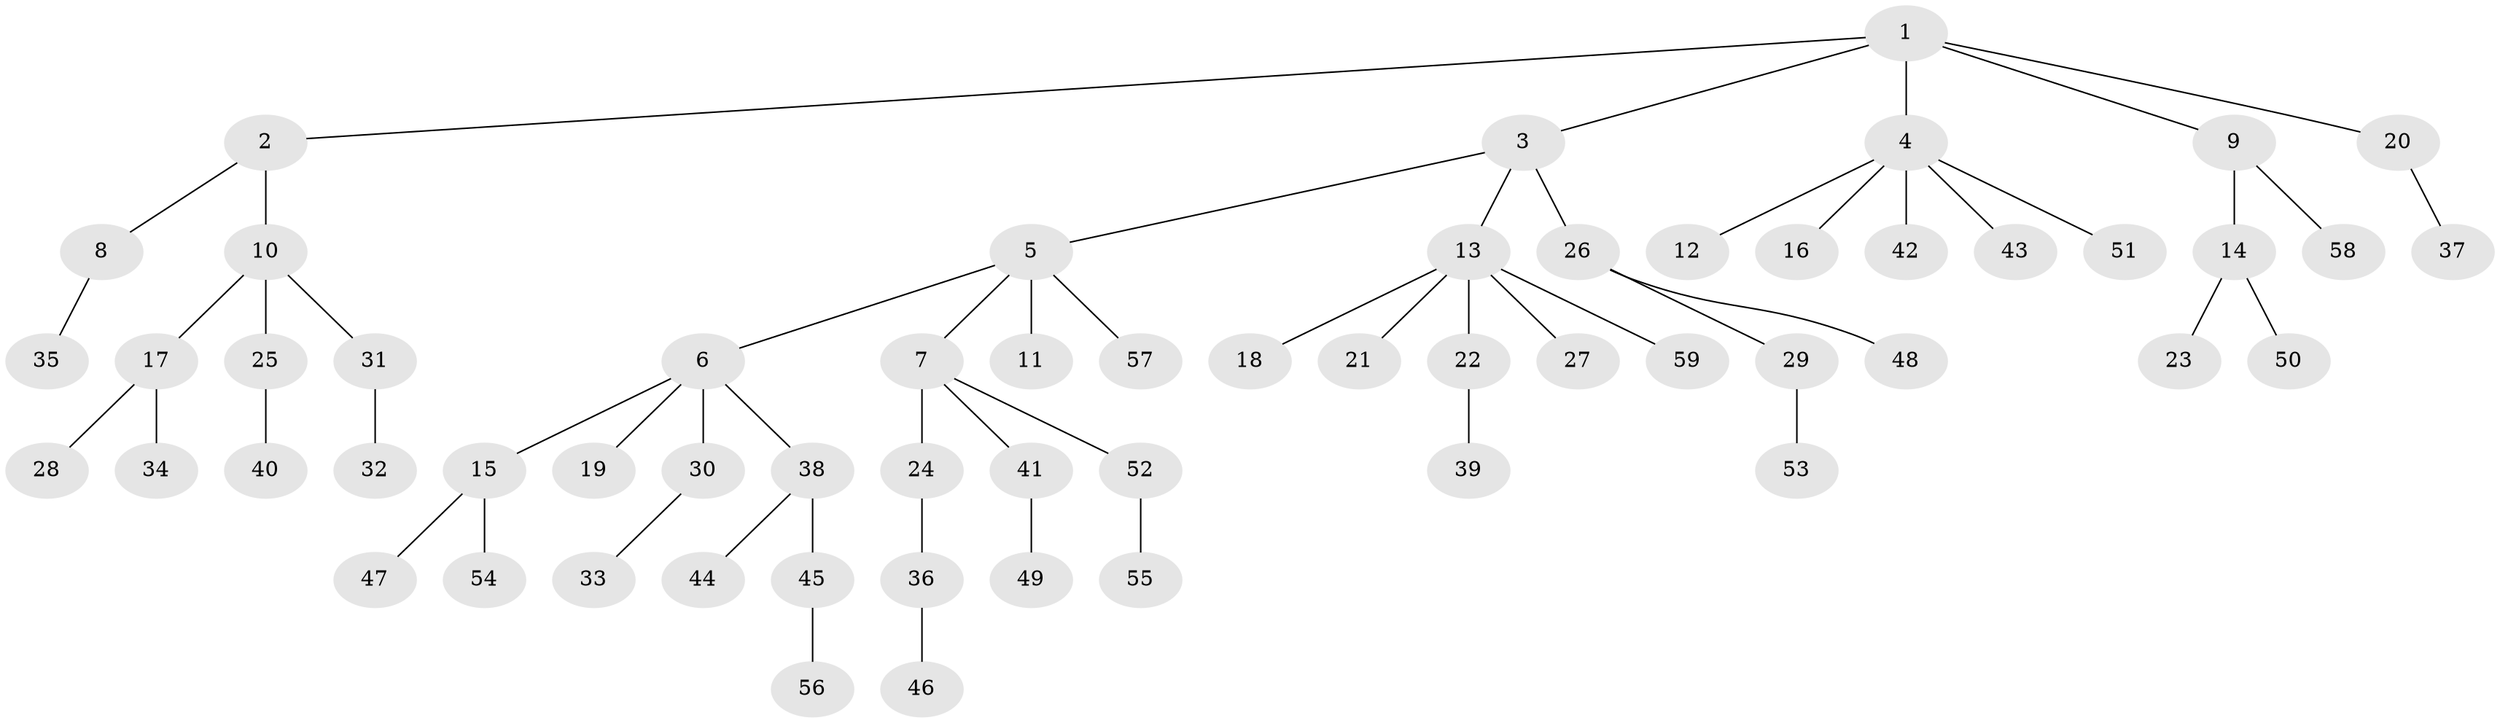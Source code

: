 // coarse degree distribution, {15: 0.043478260869565216, 3: 0.08695652173913043, 2: 0.13043478260869565, 1: 0.7391304347826086}
// Generated by graph-tools (version 1.1) at 2025/19/03/04/25 18:19:14]
// undirected, 59 vertices, 58 edges
graph export_dot {
graph [start="1"]
  node [color=gray90,style=filled];
  1;
  2;
  3;
  4;
  5;
  6;
  7;
  8;
  9;
  10;
  11;
  12;
  13;
  14;
  15;
  16;
  17;
  18;
  19;
  20;
  21;
  22;
  23;
  24;
  25;
  26;
  27;
  28;
  29;
  30;
  31;
  32;
  33;
  34;
  35;
  36;
  37;
  38;
  39;
  40;
  41;
  42;
  43;
  44;
  45;
  46;
  47;
  48;
  49;
  50;
  51;
  52;
  53;
  54;
  55;
  56;
  57;
  58;
  59;
  1 -- 2;
  1 -- 3;
  1 -- 4;
  1 -- 9;
  1 -- 20;
  2 -- 8;
  2 -- 10;
  3 -- 5;
  3 -- 13;
  3 -- 26;
  4 -- 12;
  4 -- 16;
  4 -- 42;
  4 -- 43;
  4 -- 51;
  5 -- 6;
  5 -- 7;
  5 -- 11;
  5 -- 57;
  6 -- 15;
  6 -- 19;
  6 -- 30;
  6 -- 38;
  7 -- 24;
  7 -- 41;
  7 -- 52;
  8 -- 35;
  9 -- 14;
  9 -- 58;
  10 -- 17;
  10 -- 25;
  10 -- 31;
  13 -- 18;
  13 -- 21;
  13 -- 22;
  13 -- 27;
  13 -- 59;
  14 -- 23;
  14 -- 50;
  15 -- 47;
  15 -- 54;
  17 -- 28;
  17 -- 34;
  20 -- 37;
  22 -- 39;
  24 -- 36;
  25 -- 40;
  26 -- 29;
  26 -- 48;
  29 -- 53;
  30 -- 33;
  31 -- 32;
  36 -- 46;
  38 -- 44;
  38 -- 45;
  41 -- 49;
  45 -- 56;
  52 -- 55;
}
